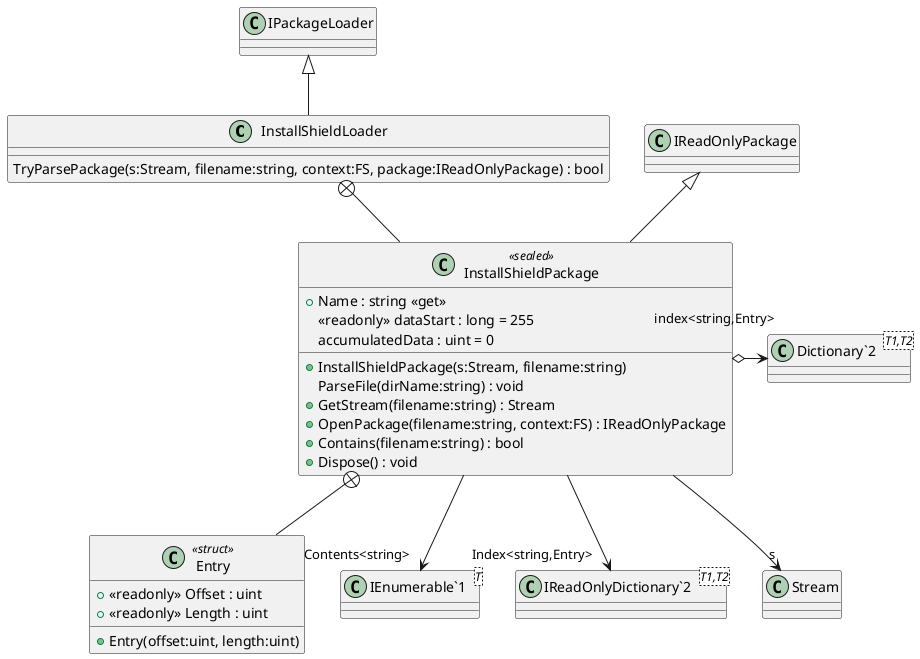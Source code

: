 @startuml
class InstallShieldLoader {
    TryParsePackage(s:Stream, filename:string, context:FS, package:IReadOnlyPackage) : bool
}
class InstallShieldPackage <<sealed>> {
    + Name : string <<get>>
    <<readonly>> dataStart : long = 255
    + InstallShieldPackage(s:Stream, filename:string)
    accumulatedData : uint = 0
    ParseFile(dirName:string) : void
    + GetStream(filename:string) : Stream
    + OpenPackage(filename:string, context:FS) : IReadOnlyPackage
    + Contains(filename:string) : bool
    + Dispose() : void
}
class Entry <<struct>> {
    + <<readonly>> Offset : uint
    + <<readonly>> Length : uint
    + Entry(offset:uint, length:uint)
}
class "IEnumerable`1"<T> {
}
class "Dictionary`2"<T1,T2> {
}
class "IReadOnlyDictionary`2"<T1,T2> {
}
IPackageLoader <|-- InstallShieldLoader
InstallShieldLoader +-- InstallShieldPackage
IReadOnlyPackage <|-- InstallShieldPackage
InstallShieldPackage --> "Contents<string>" "IEnumerable`1"
InstallShieldPackage o-> "index<string,Entry>" "Dictionary`2"
InstallShieldPackage --> "s" Stream
InstallShieldPackage --> "Index<string,Entry>" "IReadOnlyDictionary`2"
InstallShieldPackage +-- Entry
@enduml
